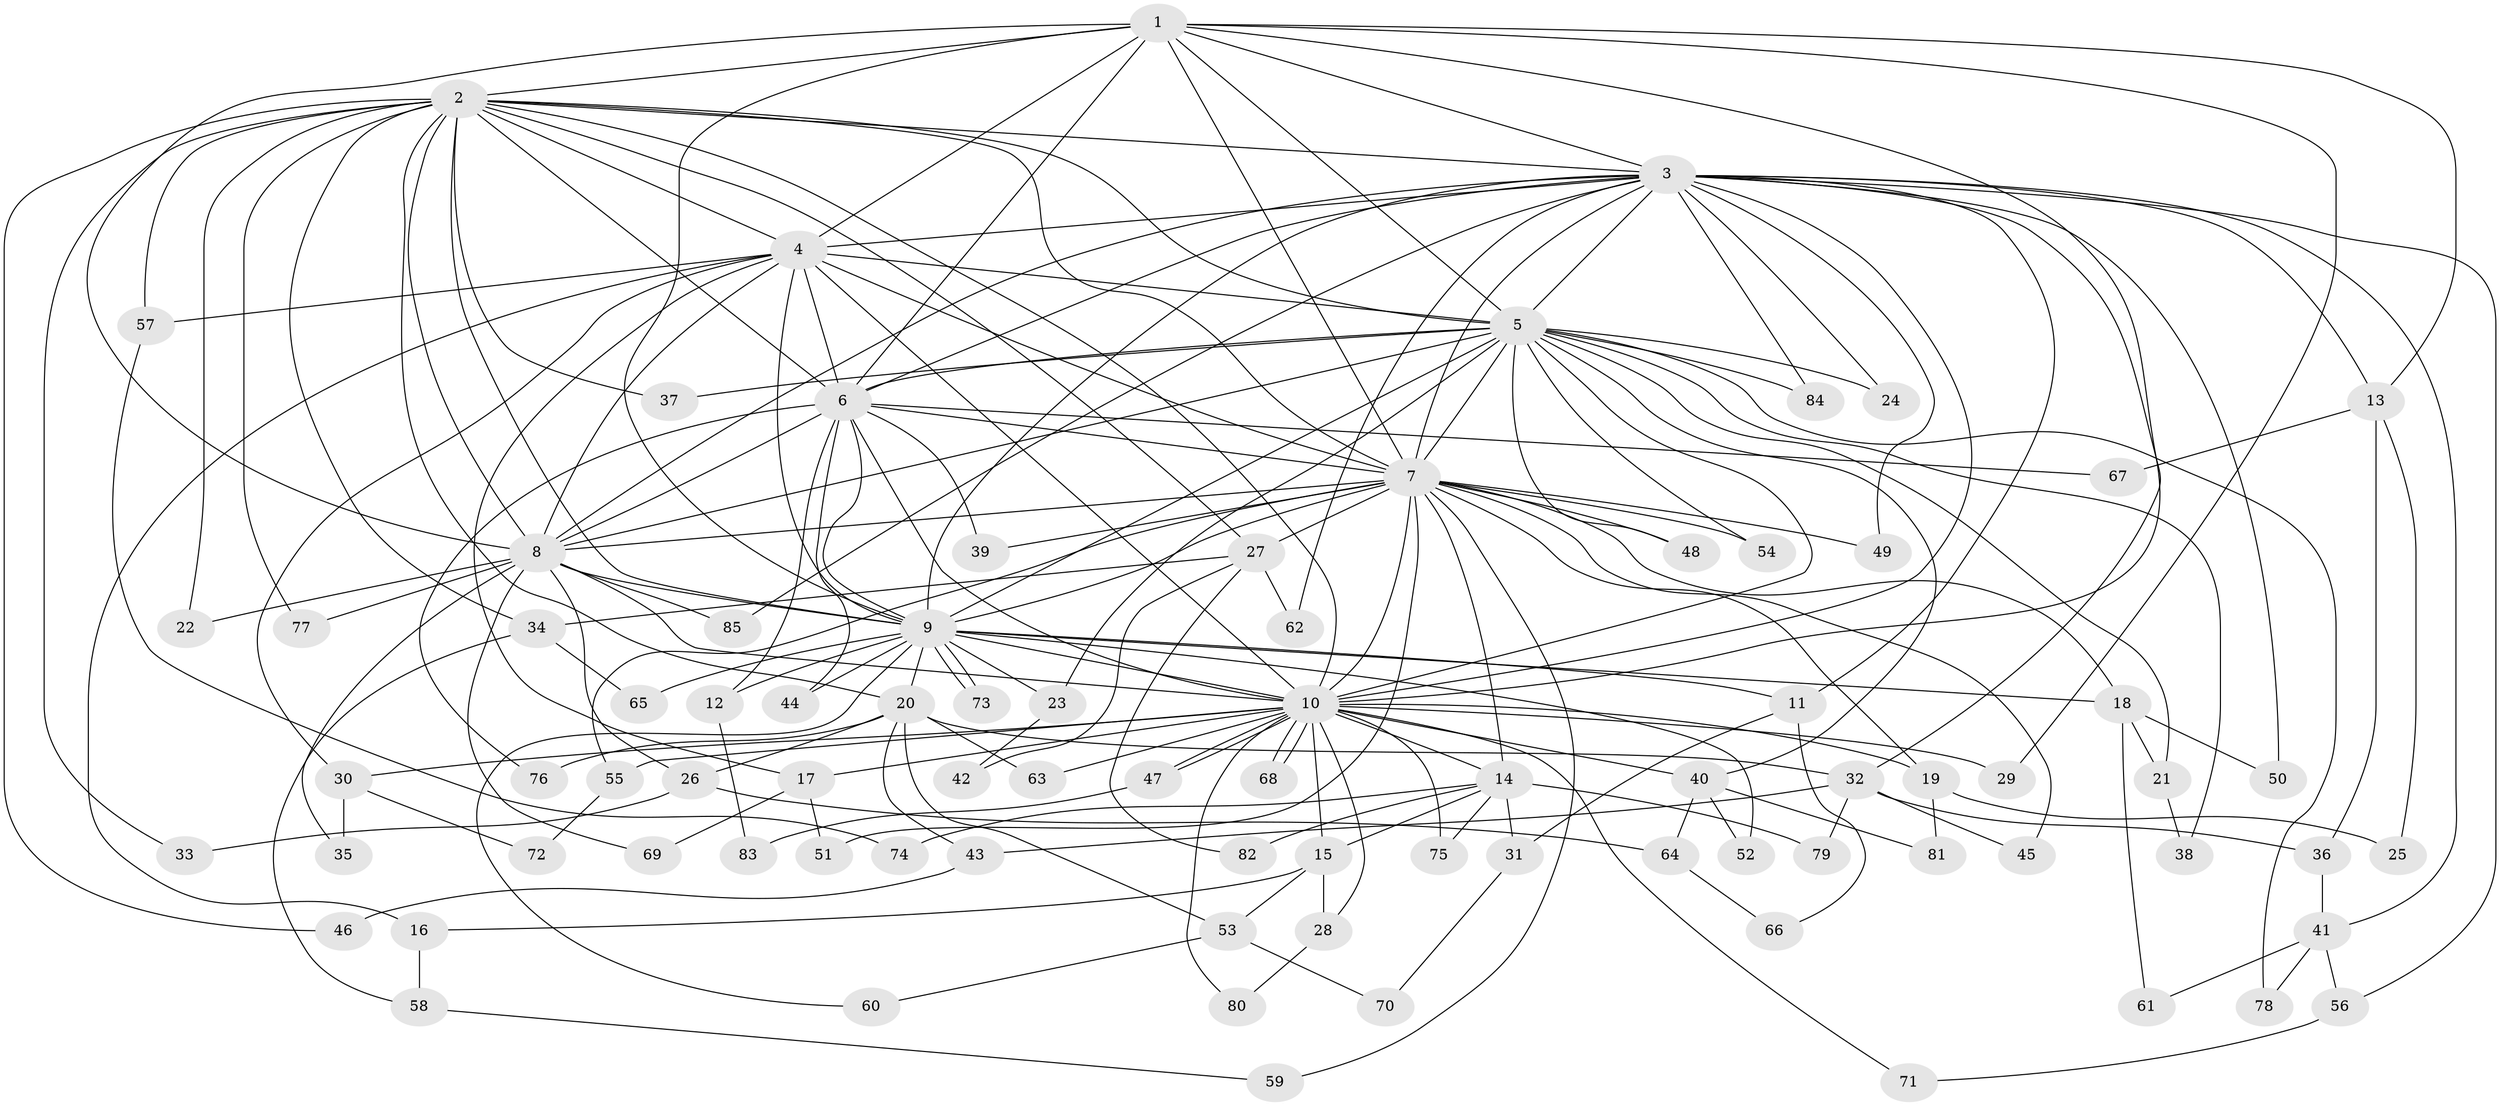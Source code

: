 // coarse degree distribution, {4: 0.09523809523809523, 31: 0.023809523809523808, 25: 0.023809523809523808, 2: 0.5, 5: 0.07142857142857142, 3: 0.16666666666666666, 7: 0.023809523809523808, 6: 0.023809523809523808, 1: 0.07142857142857142}
// Generated by graph-tools (version 1.1) at 2025/17/03/04/25 18:17:56]
// undirected, 85 vertices, 195 edges
graph export_dot {
graph [start="1"]
  node [color=gray90,style=filled];
  1;
  2;
  3;
  4;
  5;
  6;
  7;
  8;
  9;
  10;
  11;
  12;
  13;
  14;
  15;
  16;
  17;
  18;
  19;
  20;
  21;
  22;
  23;
  24;
  25;
  26;
  27;
  28;
  29;
  30;
  31;
  32;
  33;
  34;
  35;
  36;
  37;
  38;
  39;
  40;
  41;
  42;
  43;
  44;
  45;
  46;
  47;
  48;
  49;
  50;
  51;
  52;
  53;
  54;
  55;
  56;
  57;
  58;
  59;
  60;
  61;
  62;
  63;
  64;
  65;
  66;
  67;
  68;
  69;
  70;
  71;
  72;
  73;
  74;
  75;
  76;
  77;
  78;
  79;
  80;
  81;
  82;
  83;
  84;
  85;
  1 -- 2;
  1 -- 3;
  1 -- 4;
  1 -- 5;
  1 -- 6;
  1 -- 7;
  1 -- 8;
  1 -- 9;
  1 -- 10;
  1 -- 13;
  1 -- 29;
  2 -- 3;
  2 -- 4;
  2 -- 5;
  2 -- 6;
  2 -- 7;
  2 -- 8;
  2 -- 9;
  2 -- 10;
  2 -- 20;
  2 -- 22;
  2 -- 27;
  2 -- 33;
  2 -- 34;
  2 -- 37;
  2 -- 46;
  2 -- 57;
  2 -- 77;
  3 -- 4;
  3 -- 5;
  3 -- 6;
  3 -- 7;
  3 -- 8;
  3 -- 9;
  3 -- 10;
  3 -- 11;
  3 -- 13;
  3 -- 24;
  3 -- 32;
  3 -- 41;
  3 -- 49;
  3 -- 50;
  3 -- 56;
  3 -- 62;
  3 -- 84;
  3 -- 85;
  4 -- 5;
  4 -- 6;
  4 -- 7;
  4 -- 8;
  4 -- 9;
  4 -- 10;
  4 -- 16;
  4 -- 17;
  4 -- 30;
  4 -- 57;
  5 -- 6;
  5 -- 7;
  5 -- 8;
  5 -- 9;
  5 -- 10;
  5 -- 21;
  5 -- 23;
  5 -- 24;
  5 -- 37;
  5 -- 38;
  5 -- 40;
  5 -- 48;
  5 -- 54;
  5 -- 78;
  5 -- 84;
  6 -- 7;
  6 -- 8;
  6 -- 9;
  6 -- 10;
  6 -- 12;
  6 -- 39;
  6 -- 44;
  6 -- 67;
  6 -- 76;
  7 -- 8;
  7 -- 9;
  7 -- 10;
  7 -- 14;
  7 -- 18;
  7 -- 19;
  7 -- 27;
  7 -- 39;
  7 -- 45;
  7 -- 48;
  7 -- 49;
  7 -- 51;
  7 -- 54;
  7 -- 55;
  7 -- 59;
  8 -- 9;
  8 -- 10;
  8 -- 22;
  8 -- 26;
  8 -- 35;
  8 -- 69;
  8 -- 77;
  8 -- 85;
  9 -- 10;
  9 -- 11;
  9 -- 12;
  9 -- 18;
  9 -- 20;
  9 -- 23;
  9 -- 44;
  9 -- 52;
  9 -- 60;
  9 -- 65;
  9 -- 73;
  9 -- 73;
  10 -- 14;
  10 -- 15;
  10 -- 17;
  10 -- 19;
  10 -- 28;
  10 -- 29;
  10 -- 30;
  10 -- 40;
  10 -- 47;
  10 -- 47;
  10 -- 55;
  10 -- 63;
  10 -- 68;
  10 -- 68;
  10 -- 71;
  10 -- 75;
  10 -- 80;
  11 -- 31;
  11 -- 66;
  12 -- 83;
  13 -- 25;
  13 -- 36;
  13 -- 67;
  14 -- 15;
  14 -- 31;
  14 -- 74;
  14 -- 75;
  14 -- 79;
  14 -- 82;
  15 -- 16;
  15 -- 28;
  15 -- 53;
  16 -- 58;
  17 -- 51;
  17 -- 69;
  18 -- 21;
  18 -- 50;
  18 -- 61;
  19 -- 25;
  19 -- 81;
  20 -- 26;
  20 -- 32;
  20 -- 43;
  20 -- 53;
  20 -- 63;
  20 -- 76;
  21 -- 38;
  23 -- 42;
  26 -- 33;
  26 -- 64;
  27 -- 34;
  27 -- 42;
  27 -- 62;
  27 -- 82;
  28 -- 80;
  30 -- 35;
  30 -- 72;
  31 -- 70;
  32 -- 36;
  32 -- 43;
  32 -- 45;
  32 -- 79;
  34 -- 58;
  34 -- 65;
  36 -- 41;
  40 -- 52;
  40 -- 64;
  40 -- 81;
  41 -- 56;
  41 -- 61;
  41 -- 78;
  43 -- 46;
  47 -- 83;
  53 -- 60;
  53 -- 70;
  55 -- 72;
  56 -- 71;
  57 -- 74;
  58 -- 59;
  64 -- 66;
}
